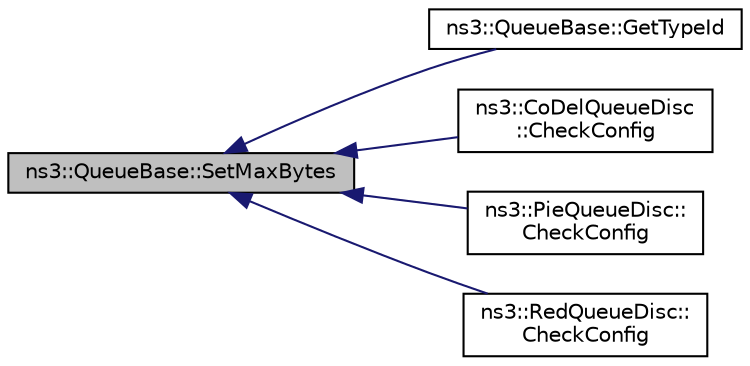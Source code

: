 digraph "ns3::QueueBase::SetMaxBytes"
{
  edge [fontname="Helvetica",fontsize="10",labelfontname="Helvetica",labelfontsize="10"];
  node [fontname="Helvetica",fontsize="10",shape=record];
  rankdir="LR";
  Node1 [label="ns3::QueueBase::SetMaxBytes",height=0.2,width=0.4,color="black", fillcolor="grey75", style="filled", fontcolor="black"];
  Node1 -> Node2 [dir="back",color="midnightblue",fontsize="10",style="solid"];
  Node2 [label="ns3::QueueBase::GetTypeId",height=0.2,width=0.4,color="black", fillcolor="white", style="filled",URL="$df/dbd/classns3_1_1QueueBase.html#add3b6a5d65660fb27127044315fb62cd",tooltip="Get the type ID. "];
  Node1 -> Node3 [dir="back",color="midnightblue",fontsize="10",style="solid"];
  Node3 [label="ns3::CoDelQueueDisc\l::CheckConfig",height=0.2,width=0.4,color="black", fillcolor="white", style="filled",URL="$de/d17/classns3_1_1CoDelQueueDisc.html#a580a58842272e8110ebae6f1503f6327"];
  Node1 -> Node4 [dir="back",color="midnightblue",fontsize="10",style="solid"];
  Node4 [label="ns3::PieQueueDisc::\lCheckConfig",height=0.2,width=0.4,color="black", fillcolor="white", style="filled",URL="$da/d04/classns3_1_1PieQueueDisc.html#af6eda43da222e1013754c8ed50ebeda4"];
  Node1 -> Node5 [dir="back",color="midnightblue",fontsize="10",style="solid"];
  Node5 [label="ns3::RedQueueDisc::\lCheckConfig",height=0.2,width=0.4,color="black", fillcolor="white", style="filled",URL="$d5/d02/classns3_1_1RedQueueDisc.html#a86e75c3ab20213f1451bdc7270d18114"];
}
